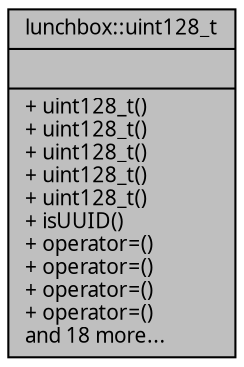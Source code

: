digraph "lunchbox::uint128_t"
{
  edge [fontname="Sans",fontsize="10",labelfontname="Sans",labelfontsize="10"];
  node [fontname="Sans",fontsize="10",shape=record];
  Node1 [label="{lunchbox::uint128_t\n||+ uint128_t()\l+ uint128_t()\l+ uint128_t()\l+ uint128_t()\l+ uint128_t()\l+ isUUID()\l+ operator=()\l+ operator=()\l+ operator=()\l+ operator=()\land 18 more...\l}",height=0.2,width=0.4,color="black", fillcolor="grey75", style="filled" fontcolor="black"];
}
